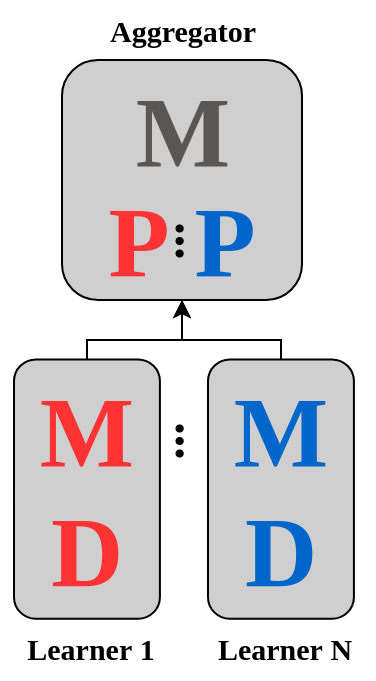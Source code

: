 <mxfile version="25.0.2">
  <diagram name="Page-1" id="QbVM-qhq_BF2LXNoguQ5">
    <mxGraphModel dx="819" dy="478" grid="1" gridSize="10" guides="1" tooltips="1" connect="1" arrows="1" fold="1" page="1" pageScale="1" pageWidth="850" pageHeight="1100" math="0" shadow="0">
      <root>
        <mxCell id="0" />
        <mxCell id="1" parent="0" />
        <mxCell id="mEob46jThGOG9od_VYb--279" value="" style="rounded=1;whiteSpace=wrap;html=1;fillColor=#CFCFCF;fontFamily=CMU Sans Serif;" vertex="1" parent="1">
          <mxGeometry x="79" y="620" width="120" height="120" as="geometry" />
        </mxCell>
        <mxCell id="mEob46jThGOG9od_VYb--280" value="&lt;font style=&quot;font-size: 50px;&quot;&gt;&lt;b style=&quot;font-size: 50px;&quot;&gt;M&lt;/b&gt;&lt;/font&gt;" style="text;strokeColor=none;align=center;fillColor=none;html=1;verticalAlign=middle;whiteSpace=wrap;rounded=0;strokeWidth=2;fontSize=50;fontColor=#595656;fontFamily=CMU Sans Serif;" vertex="1" parent="1">
          <mxGeometry x="106.5" y="625" width="65" height="60" as="geometry" />
        </mxCell>
        <mxCell id="mEob46jThGOG9od_VYb--281" value="&lt;b style=&quot;font-size: 15px;&quot;&gt;Learner&lt;/b&gt;&lt;b style=&quot;background-color: initial;&quot;&gt;&amp;nbsp;1&lt;/b&gt;" style="text;html=1;align=center;verticalAlign=middle;resizable=0;points=[];autosize=1;strokeColor=none;fillColor=none;fontSize=15;fontFamily=CMU Sans Serif;" vertex="1" parent="1">
          <mxGeometry x="48" y="899.4" width="90" height="30" as="geometry" />
        </mxCell>
        <mxCell id="mEob46jThGOG9od_VYb--282" value="&lt;span style=&quot;font-size: 25px;&quot;&gt;&lt;b style=&quot;font-size: 25px;&quot;&gt;...&lt;/b&gt;&lt;/span&gt;" style="text;html=1;align=center;verticalAlign=middle;resizable=0;points=[];autosize=1;strokeColor=none;fillColor=none;fontSize=25;rotation=90;fontFamily=CMU Sans Serif;" vertex="1" parent="1">
          <mxGeometry x="120" y="790" width="50" height="40" as="geometry" />
        </mxCell>
        <mxCell id="mEob46jThGOG9od_VYb--283" value="&lt;b style=&quot;font-size: 15px;&quot;&gt;Aggregator&lt;/b&gt;" style="text;html=1;align=center;verticalAlign=middle;resizable=0;points=[];autosize=1;strokeColor=none;fillColor=none;fontSize=15;fontFamily=CMU Sans Serif;" vertex="1" parent="1">
          <mxGeometry x="89" y="590" width="100" height="30" as="geometry" />
        </mxCell>
        <mxCell id="mEob46jThGOG9od_VYb--285" value="&lt;b style=&quot;font-size: 15px;&quot;&gt;Learner&lt;/b&gt;&lt;b style=&quot;background-color: initial;&quot;&gt;&amp;nbsp;N&lt;/b&gt;" style="text;html=1;align=center;verticalAlign=middle;resizable=0;points=[];autosize=1;strokeColor=none;fillColor=none;fontSize=15;fontFamily=CMU Sans Serif;" vertex="1" parent="1">
          <mxGeometry x="145" y="899.4" width="90" height="30" as="geometry" />
        </mxCell>
        <mxCell id="mEob46jThGOG9od_VYb--286" value="D" style="group;fontStyle=4;fontFamily=CMU Sans Serif;" vertex="1" connectable="0" parent="1">
          <mxGeometry x="55" y="769.7" width="76" height="129.7" as="geometry" />
        </mxCell>
        <mxCell id="mEob46jThGOG9od_VYb--287" value="&lt;font style=&quot;font-size: 50px;&quot;&gt;&lt;b style=&quot;&quot;&gt;&lt;font color=&quot;#ff3333&quot;&gt;M&lt;/font&gt;&lt;/b&gt;&lt;/font&gt;&lt;div&gt;&lt;font style=&quot;font-size: 50px;&quot;&gt;&lt;b style=&quot;&quot;&gt;&lt;font color=&quot;#ff3333&quot;&gt;D&lt;/font&gt;&lt;/b&gt;&lt;/font&gt;&lt;/div&gt;" style="rounded=1;whiteSpace=wrap;html=1;fillColor=#CFCFCF;align=center;fontFamily=CMU Sans Serif;" vertex="1" parent="mEob46jThGOG9od_VYb--286">
          <mxGeometry width="72.96" height="129.7" as="geometry" />
        </mxCell>
        <mxCell id="mEob46jThGOG9od_VYb--288" value="D" style="group;fontStyle=4;fontFamily=CMU Sans Serif;" vertex="1" connectable="0" parent="1">
          <mxGeometry x="152" y="769.7" width="76" height="129.7" as="geometry" />
        </mxCell>
        <mxCell id="mEob46jThGOG9od_VYb--289" value="&lt;b style=&quot;color: rgb(0, 102, 204); font-size: 50px;&quot;&gt;M&lt;/b&gt;&lt;div&gt;&lt;b style=&quot;color: rgb(0, 102, 204); font-size: 50px;&quot;&gt;D&lt;/b&gt;&lt;font style=&quot;font-size: 50px;&quot;&gt;&lt;b style=&quot;&quot;&gt;&lt;br&gt;&lt;/b&gt;&lt;/font&gt;&lt;/div&gt;" style="rounded=1;whiteSpace=wrap;html=1;fillColor=#CFCFCF;align=center;fontFamily=CMU Sans Serif;" vertex="1" parent="mEob46jThGOG9od_VYb--288">
          <mxGeometry width="72.96" height="129.7" as="geometry" />
        </mxCell>
        <mxCell id="mEob46jThGOG9od_VYb--314" value="&lt;font style=&quot;font-size: 50px;&quot;&gt;&lt;b style=&quot;color: rgb(0, 0, 0);&quot;&gt;&lt;font color=&quot;#ff3333&quot;&gt;P&lt;/font&gt;&lt;/b&gt;&lt;b style=&quot;font-size: 50px;&quot;&gt;&amp;nbsp;&lt;/b&gt;&lt;/font&gt;&lt;b style=&quot;color: rgb(0, 102, 204);&quot;&gt;P&lt;/b&gt;" style="text;strokeColor=none;align=center;fillColor=none;html=1;verticalAlign=middle;whiteSpace=wrap;rounded=0;strokeWidth=2;fontSize=50;fontColor=#595656;fontFamily=CMU Sans Serif;" vertex="1" parent="1">
          <mxGeometry x="79" y="680" width="120" height="60" as="geometry" />
        </mxCell>
        <mxCell id="mEob46jThGOG9od_VYb--315" style="edgeStyle=orthogonalEdgeStyle;rounded=0;orthogonalLoop=1;jettySize=auto;html=1;fontFamily=CMU Sans Serif;" edge="1" parent="1" source="mEob46jThGOG9od_VYb--287" target="mEob46jThGOG9od_VYb--314">
          <mxGeometry relative="1" as="geometry">
            <Array as="points">
              <mxPoint x="91" y="760" />
              <mxPoint x="139" y="760" />
            </Array>
          </mxGeometry>
        </mxCell>
        <mxCell id="mEob46jThGOG9od_VYb--316" style="edgeStyle=orthogonalEdgeStyle;rounded=0;orthogonalLoop=1;jettySize=auto;html=1;entryX=0.5;entryY=1;entryDx=0;entryDy=0;fontFamily=CMU Sans Serif;" edge="1" parent="1" source="mEob46jThGOG9od_VYb--289" target="mEob46jThGOG9od_VYb--314">
          <mxGeometry relative="1" as="geometry">
            <Array as="points">
              <mxPoint x="189" y="760" />
              <mxPoint x="139" y="760" />
            </Array>
          </mxGeometry>
        </mxCell>
        <mxCell id="mEob46jThGOG9od_VYb--317" value="&lt;span style=&quot;font-size: 25px;&quot;&gt;&lt;b style=&quot;font-size: 25px;&quot;&gt;...&lt;/b&gt;&lt;/span&gt;" style="text;html=1;align=center;verticalAlign=middle;resizable=0;points=[];autosize=1;fontSize=25;rotation=90;fontFamily=CMU Sans Serif;fontColor=#000000;" vertex="1" parent="1">
          <mxGeometry x="120" y="690" width="50" height="40" as="geometry" />
        </mxCell>
      </root>
    </mxGraphModel>
  </diagram>
</mxfile>
